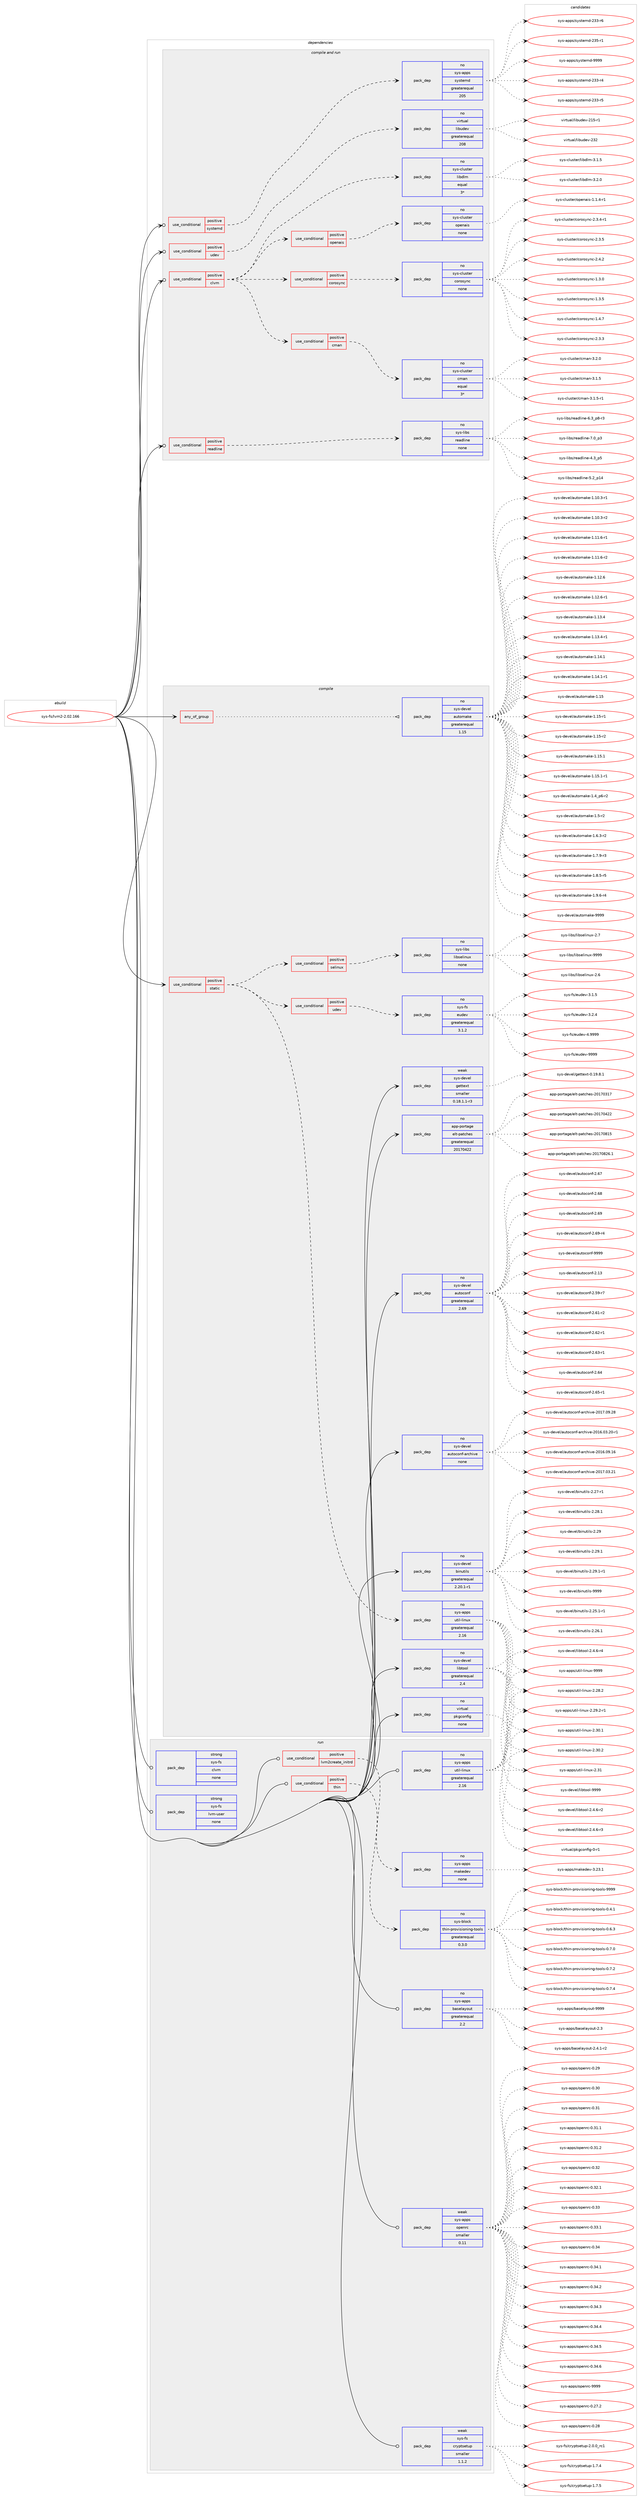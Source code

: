 digraph prolog {

# *************
# Graph options
# *************

newrank=true;
concentrate=true;
compound=true;
graph [rankdir=LR,fontname=Helvetica,fontsize=10,ranksep=1.5];#, ranksep=2.5, nodesep=0.2];
edge  [arrowhead=vee];
node  [fontname=Helvetica,fontsize=10];

# **********
# The ebuild
# **********

subgraph cluster_leftcol {
color=gray;
rank=same;
label=<<i>ebuild</i>>;
id [label="sys-fs/lvm2-2.02.166", color=red, width=4, href="../sys-fs/lvm2-2.02.166.svg"];
}

# ****************
# The dependencies
# ****************

subgraph cluster_midcol {
color=gray;
label=<<i>dependencies</i>>;
subgraph cluster_compile {
fillcolor="#eeeeee";
style=filled;
label=<<i>compile</i>>;
subgraph any8253 {
dependency488884 [label=<<TABLE BORDER="0" CELLBORDER="1" CELLSPACING="0" CELLPADDING="4"><TR><TD CELLPADDING="10">any_of_group</TD></TR></TABLE>>, shape=none, color=red];subgraph pack363292 {
dependency488885 [label=<<TABLE BORDER="0" CELLBORDER="1" CELLSPACING="0" CELLPADDING="4" WIDTH="220"><TR><TD ROWSPAN="6" CELLPADDING="30">pack_dep</TD></TR><TR><TD WIDTH="110">no</TD></TR><TR><TD>sys-devel</TD></TR><TR><TD>automake</TD></TR><TR><TD>greaterequal</TD></TR><TR><TD>1.15</TD></TR></TABLE>>, shape=none, color=blue];
}
dependency488884:e -> dependency488885:w [weight=20,style="dotted",arrowhead="oinv"];
}
id:e -> dependency488884:w [weight=20,style="solid",arrowhead="vee"];
subgraph cond117040 {
dependency488886 [label=<<TABLE BORDER="0" CELLBORDER="1" CELLSPACING="0" CELLPADDING="4"><TR><TD ROWSPAN="3" CELLPADDING="10">use_conditional</TD></TR><TR><TD>positive</TD></TR><TR><TD>static</TD></TR></TABLE>>, shape=none, color=red];
subgraph cond117041 {
dependency488887 [label=<<TABLE BORDER="0" CELLBORDER="1" CELLSPACING="0" CELLPADDING="4"><TR><TD ROWSPAN="3" CELLPADDING="10">use_conditional</TD></TR><TR><TD>positive</TD></TR><TR><TD>selinux</TD></TR></TABLE>>, shape=none, color=red];
subgraph pack363293 {
dependency488888 [label=<<TABLE BORDER="0" CELLBORDER="1" CELLSPACING="0" CELLPADDING="4" WIDTH="220"><TR><TD ROWSPAN="6" CELLPADDING="30">pack_dep</TD></TR><TR><TD WIDTH="110">no</TD></TR><TR><TD>sys-libs</TD></TR><TR><TD>libselinux</TD></TR><TR><TD>none</TD></TR><TR><TD></TD></TR></TABLE>>, shape=none, color=blue];
}
dependency488887:e -> dependency488888:w [weight=20,style="dashed",arrowhead="vee"];
}
dependency488886:e -> dependency488887:w [weight=20,style="dashed",arrowhead="vee"];
subgraph cond117042 {
dependency488889 [label=<<TABLE BORDER="0" CELLBORDER="1" CELLSPACING="0" CELLPADDING="4"><TR><TD ROWSPAN="3" CELLPADDING="10">use_conditional</TD></TR><TR><TD>positive</TD></TR><TR><TD>udev</TD></TR></TABLE>>, shape=none, color=red];
subgraph pack363294 {
dependency488890 [label=<<TABLE BORDER="0" CELLBORDER="1" CELLSPACING="0" CELLPADDING="4" WIDTH="220"><TR><TD ROWSPAN="6" CELLPADDING="30">pack_dep</TD></TR><TR><TD WIDTH="110">no</TD></TR><TR><TD>sys-fs</TD></TR><TR><TD>eudev</TD></TR><TR><TD>greaterequal</TD></TR><TR><TD>3.1.2</TD></TR></TABLE>>, shape=none, color=blue];
}
dependency488889:e -> dependency488890:w [weight=20,style="dashed",arrowhead="vee"];
}
dependency488886:e -> dependency488889:w [weight=20,style="dashed",arrowhead="vee"];
subgraph pack363295 {
dependency488891 [label=<<TABLE BORDER="0" CELLBORDER="1" CELLSPACING="0" CELLPADDING="4" WIDTH="220"><TR><TD ROWSPAN="6" CELLPADDING="30">pack_dep</TD></TR><TR><TD WIDTH="110">no</TD></TR><TR><TD>sys-apps</TD></TR><TR><TD>util-linux</TD></TR><TR><TD>greaterequal</TD></TR><TR><TD>2.16</TD></TR></TABLE>>, shape=none, color=blue];
}
dependency488886:e -> dependency488891:w [weight=20,style="dashed",arrowhead="vee"];
}
id:e -> dependency488886:w [weight=20,style="solid",arrowhead="vee"];
subgraph pack363296 {
dependency488892 [label=<<TABLE BORDER="0" CELLBORDER="1" CELLSPACING="0" CELLPADDING="4" WIDTH="220"><TR><TD ROWSPAN="6" CELLPADDING="30">pack_dep</TD></TR><TR><TD WIDTH="110">no</TD></TR><TR><TD>app-portage</TD></TR><TR><TD>elt-patches</TD></TR><TR><TD>greaterequal</TD></TR><TR><TD>20170422</TD></TR></TABLE>>, shape=none, color=blue];
}
id:e -> dependency488892:w [weight=20,style="solid",arrowhead="vee"];
subgraph pack363297 {
dependency488893 [label=<<TABLE BORDER="0" CELLBORDER="1" CELLSPACING="0" CELLPADDING="4" WIDTH="220"><TR><TD ROWSPAN="6" CELLPADDING="30">pack_dep</TD></TR><TR><TD WIDTH="110">no</TD></TR><TR><TD>sys-devel</TD></TR><TR><TD>autoconf</TD></TR><TR><TD>greaterequal</TD></TR><TR><TD>2.69</TD></TR></TABLE>>, shape=none, color=blue];
}
id:e -> dependency488893:w [weight=20,style="solid",arrowhead="vee"];
subgraph pack363298 {
dependency488894 [label=<<TABLE BORDER="0" CELLBORDER="1" CELLSPACING="0" CELLPADDING="4" WIDTH="220"><TR><TD ROWSPAN="6" CELLPADDING="30">pack_dep</TD></TR><TR><TD WIDTH="110">no</TD></TR><TR><TD>sys-devel</TD></TR><TR><TD>autoconf-archive</TD></TR><TR><TD>none</TD></TR><TR><TD></TD></TR></TABLE>>, shape=none, color=blue];
}
id:e -> dependency488894:w [weight=20,style="solid",arrowhead="vee"];
subgraph pack363299 {
dependency488895 [label=<<TABLE BORDER="0" CELLBORDER="1" CELLSPACING="0" CELLPADDING="4" WIDTH="220"><TR><TD ROWSPAN="6" CELLPADDING="30">pack_dep</TD></TR><TR><TD WIDTH="110">no</TD></TR><TR><TD>sys-devel</TD></TR><TR><TD>binutils</TD></TR><TR><TD>greaterequal</TD></TR><TR><TD>2.20.1-r1</TD></TR></TABLE>>, shape=none, color=blue];
}
id:e -> dependency488895:w [weight=20,style="solid",arrowhead="vee"];
subgraph pack363300 {
dependency488896 [label=<<TABLE BORDER="0" CELLBORDER="1" CELLSPACING="0" CELLPADDING="4" WIDTH="220"><TR><TD ROWSPAN="6" CELLPADDING="30">pack_dep</TD></TR><TR><TD WIDTH="110">no</TD></TR><TR><TD>sys-devel</TD></TR><TR><TD>libtool</TD></TR><TR><TD>greaterequal</TD></TR><TR><TD>2.4</TD></TR></TABLE>>, shape=none, color=blue];
}
id:e -> dependency488896:w [weight=20,style="solid",arrowhead="vee"];
subgraph pack363301 {
dependency488897 [label=<<TABLE BORDER="0" CELLBORDER="1" CELLSPACING="0" CELLPADDING="4" WIDTH="220"><TR><TD ROWSPAN="6" CELLPADDING="30">pack_dep</TD></TR><TR><TD WIDTH="110">no</TD></TR><TR><TD>virtual</TD></TR><TR><TD>pkgconfig</TD></TR><TR><TD>none</TD></TR><TR><TD></TD></TR></TABLE>>, shape=none, color=blue];
}
id:e -> dependency488897:w [weight=20,style="solid",arrowhead="vee"];
subgraph pack363302 {
dependency488898 [label=<<TABLE BORDER="0" CELLBORDER="1" CELLSPACING="0" CELLPADDING="4" WIDTH="220"><TR><TD ROWSPAN="6" CELLPADDING="30">pack_dep</TD></TR><TR><TD WIDTH="110">weak</TD></TR><TR><TD>sys-devel</TD></TR><TR><TD>gettext</TD></TR><TR><TD>smaller</TD></TR><TR><TD>0.18.1.1-r3</TD></TR></TABLE>>, shape=none, color=blue];
}
id:e -> dependency488898:w [weight=20,style="solid",arrowhead="vee"];
}
subgraph cluster_compileandrun {
fillcolor="#eeeeee";
style=filled;
label=<<i>compile and run</i>>;
subgraph cond117043 {
dependency488899 [label=<<TABLE BORDER="0" CELLBORDER="1" CELLSPACING="0" CELLPADDING="4"><TR><TD ROWSPAN="3" CELLPADDING="10">use_conditional</TD></TR><TR><TD>positive</TD></TR><TR><TD>clvm</TD></TR></TABLE>>, shape=none, color=red];
subgraph cond117044 {
dependency488900 [label=<<TABLE BORDER="0" CELLBORDER="1" CELLSPACING="0" CELLPADDING="4"><TR><TD ROWSPAN="3" CELLPADDING="10">use_conditional</TD></TR><TR><TD>positive</TD></TR><TR><TD>cman</TD></TR></TABLE>>, shape=none, color=red];
subgraph pack363303 {
dependency488901 [label=<<TABLE BORDER="0" CELLBORDER="1" CELLSPACING="0" CELLPADDING="4" WIDTH="220"><TR><TD ROWSPAN="6" CELLPADDING="30">pack_dep</TD></TR><TR><TD WIDTH="110">no</TD></TR><TR><TD>sys-cluster</TD></TR><TR><TD>cman</TD></TR><TR><TD>equal</TD></TR><TR><TD>3*</TD></TR></TABLE>>, shape=none, color=blue];
}
dependency488900:e -> dependency488901:w [weight=20,style="dashed",arrowhead="vee"];
}
dependency488899:e -> dependency488900:w [weight=20,style="dashed",arrowhead="vee"];
subgraph cond117045 {
dependency488902 [label=<<TABLE BORDER="0" CELLBORDER="1" CELLSPACING="0" CELLPADDING="4"><TR><TD ROWSPAN="3" CELLPADDING="10">use_conditional</TD></TR><TR><TD>positive</TD></TR><TR><TD>corosync</TD></TR></TABLE>>, shape=none, color=red];
subgraph pack363304 {
dependency488903 [label=<<TABLE BORDER="0" CELLBORDER="1" CELLSPACING="0" CELLPADDING="4" WIDTH="220"><TR><TD ROWSPAN="6" CELLPADDING="30">pack_dep</TD></TR><TR><TD WIDTH="110">no</TD></TR><TR><TD>sys-cluster</TD></TR><TR><TD>corosync</TD></TR><TR><TD>none</TD></TR><TR><TD></TD></TR></TABLE>>, shape=none, color=blue];
}
dependency488902:e -> dependency488903:w [weight=20,style="dashed",arrowhead="vee"];
}
dependency488899:e -> dependency488902:w [weight=20,style="dashed",arrowhead="vee"];
subgraph cond117046 {
dependency488904 [label=<<TABLE BORDER="0" CELLBORDER="1" CELLSPACING="0" CELLPADDING="4"><TR><TD ROWSPAN="3" CELLPADDING="10">use_conditional</TD></TR><TR><TD>positive</TD></TR><TR><TD>openais</TD></TR></TABLE>>, shape=none, color=red];
subgraph pack363305 {
dependency488905 [label=<<TABLE BORDER="0" CELLBORDER="1" CELLSPACING="0" CELLPADDING="4" WIDTH="220"><TR><TD ROWSPAN="6" CELLPADDING="30">pack_dep</TD></TR><TR><TD WIDTH="110">no</TD></TR><TR><TD>sys-cluster</TD></TR><TR><TD>openais</TD></TR><TR><TD>none</TD></TR><TR><TD></TD></TR></TABLE>>, shape=none, color=blue];
}
dependency488904:e -> dependency488905:w [weight=20,style="dashed",arrowhead="vee"];
}
dependency488899:e -> dependency488904:w [weight=20,style="dashed",arrowhead="vee"];
subgraph pack363306 {
dependency488906 [label=<<TABLE BORDER="0" CELLBORDER="1" CELLSPACING="0" CELLPADDING="4" WIDTH="220"><TR><TD ROWSPAN="6" CELLPADDING="30">pack_dep</TD></TR><TR><TD WIDTH="110">no</TD></TR><TR><TD>sys-cluster</TD></TR><TR><TD>libdlm</TD></TR><TR><TD>equal</TD></TR><TR><TD>3*</TD></TR></TABLE>>, shape=none, color=blue];
}
dependency488899:e -> dependency488906:w [weight=20,style="dashed",arrowhead="vee"];
}
id:e -> dependency488899:w [weight=20,style="solid",arrowhead="odotvee"];
subgraph cond117047 {
dependency488907 [label=<<TABLE BORDER="0" CELLBORDER="1" CELLSPACING="0" CELLPADDING="4"><TR><TD ROWSPAN="3" CELLPADDING="10">use_conditional</TD></TR><TR><TD>positive</TD></TR><TR><TD>readline</TD></TR></TABLE>>, shape=none, color=red];
subgraph pack363307 {
dependency488908 [label=<<TABLE BORDER="0" CELLBORDER="1" CELLSPACING="0" CELLPADDING="4" WIDTH="220"><TR><TD ROWSPAN="6" CELLPADDING="30">pack_dep</TD></TR><TR><TD WIDTH="110">no</TD></TR><TR><TD>sys-libs</TD></TR><TR><TD>readline</TD></TR><TR><TD>none</TD></TR><TR><TD></TD></TR></TABLE>>, shape=none, color=blue];
}
dependency488907:e -> dependency488908:w [weight=20,style="dashed",arrowhead="vee"];
}
id:e -> dependency488907:w [weight=20,style="solid",arrowhead="odotvee"];
subgraph cond117048 {
dependency488909 [label=<<TABLE BORDER="0" CELLBORDER="1" CELLSPACING="0" CELLPADDING="4"><TR><TD ROWSPAN="3" CELLPADDING="10">use_conditional</TD></TR><TR><TD>positive</TD></TR><TR><TD>systemd</TD></TR></TABLE>>, shape=none, color=red];
subgraph pack363308 {
dependency488910 [label=<<TABLE BORDER="0" CELLBORDER="1" CELLSPACING="0" CELLPADDING="4" WIDTH="220"><TR><TD ROWSPAN="6" CELLPADDING="30">pack_dep</TD></TR><TR><TD WIDTH="110">no</TD></TR><TR><TD>sys-apps</TD></TR><TR><TD>systemd</TD></TR><TR><TD>greaterequal</TD></TR><TR><TD>205</TD></TR></TABLE>>, shape=none, color=blue];
}
dependency488909:e -> dependency488910:w [weight=20,style="dashed",arrowhead="vee"];
}
id:e -> dependency488909:w [weight=20,style="solid",arrowhead="odotvee"];
subgraph cond117049 {
dependency488911 [label=<<TABLE BORDER="0" CELLBORDER="1" CELLSPACING="0" CELLPADDING="4"><TR><TD ROWSPAN="3" CELLPADDING="10">use_conditional</TD></TR><TR><TD>positive</TD></TR><TR><TD>udev</TD></TR></TABLE>>, shape=none, color=red];
subgraph pack363309 {
dependency488912 [label=<<TABLE BORDER="0" CELLBORDER="1" CELLSPACING="0" CELLPADDING="4" WIDTH="220"><TR><TD ROWSPAN="6" CELLPADDING="30">pack_dep</TD></TR><TR><TD WIDTH="110">no</TD></TR><TR><TD>virtual</TD></TR><TR><TD>libudev</TD></TR><TR><TD>greaterequal</TD></TR><TR><TD>208</TD></TR></TABLE>>, shape=none, color=blue];
}
dependency488911:e -> dependency488912:w [weight=20,style="dashed",arrowhead="vee"];
}
id:e -> dependency488911:w [weight=20,style="solid",arrowhead="odotvee"];
}
subgraph cluster_run {
fillcolor="#eeeeee";
style=filled;
label=<<i>run</i>>;
subgraph cond117050 {
dependency488913 [label=<<TABLE BORDER="0" CELLBORDER="1" CELLSPACING="0" CELLPADDING="4"><TR><TD ROWSPAN="3" CELLPADDING="10">use_conditional</TD></TR><TR><TD>positive</TD></TR><TR><TD>lvm2create_initrd</TD></TR></TABLE>>, shape=none, color=red];
subgraph pack363310 {
dependency488914 [label=<<TABLE BORDER="0" CELLBORDER="1" CELLSPACING="0" CELLPADDING="4" WIDTH="220"><TR><TD ROWSPAN="6" CELLPADDING="30">pack_dep</TD></TR><TR><TD WIDTH="110">no</TD></TR><TR><TD>sys-apps</TD></TR><TR><TD>makedev</TD></TR><TR><TD>none</TD></TR><TR><TD></TD></TR></TABLE>>, shape=none, color=blue];
}
dependency488913:e -> dependency488914:w [weight=20,style="dashed",arrowhead="vee"];
}
id:e -> dependency488913:w [weight=20,style="solid",arrowhead="odot"];
subgraph cond117051 {
dependency488915 [label=<<TABLE BORDER="0" CELLBORDER="1" CELLSPACING="0" CELLPADDING="4"><TR><TD ROWSPAN="3" CELLPADDING="10">use_conditional</TD></TR><TR><TD>positive</TD></TR><TR><TD>thin</TD></TR></TABLE>>, shape=none, color=red];
subgraph pack363311 {
dependency488916 [label=<<TABLE BORDER="0" CELLBORDER="1" CELLSPACING="0" CELLPADDING="4" WIDTH="220"><TR><TD ROWSPAN="6" CELLPADDING="30">pack_dep</TD></TR><TR><TD WIDTH="110">no</TD></TR><TR><TD>sys-block</TD></TR><TR><TD>thin-provisioning-tools</TD></TR><TR><TD>greaterequal</TD></TR><TR><TD>0.3.0</TD></TR></TABLE>>, shape=none, color=blue];
}
dependency488915:e -> dependency488916:w [weight=20,style="dashed",arrowhead="vee"];
}
id:e -> dependency488915:w [weight=20,style="solid",arrowhead="odot"];
subgraph pack363312 {
dependency488917 [label=<<TABLE BORDER="0" CELLBORDER="1" CELLSPACING="0" CELLPADDING="4" WIDTH="220"><TR><TD ROWSPAN="6" CELLPADDING="30">pack_dep</TD></TR><TR><TD WIDTH="110">no</TD></TR><TR><TD>sys-apps</TD></TR><TR><TD>baselayout</TD></TR><TR><TD>greaterequal</TD></TR><TR><TD>2.2</TD></TR></TABLE>>, shape=none, color=blue];
}
id:e -> dependency488917:w [weight=20,style="solid",arrowhead="odot"];
subgraph pack363313 {
dependency488918 [label=<<TABLE BORDER="0" CELLBORDER="1" CELLSPACING="0" CELLPADDING="4" WIDTH="220"><TR><TD ROWSPAN="6" CELLPADDING="30">pack_dep</TD></TR><TR><TD WIDTH="110">no</TD></TR><TR><TD>sys-apps</TD></TR><TR><TD>util-linux</TD></TR><TR><TD>greaterequal</TD></TR><TR><TD>2.16</TD></TR></TABLE>>, shape=none, color=blue];
}
id:e -> dependency488918:w [weight=20,style="solid",arrowhead="odot"];
subgraph pack363314 {
dependency488919 [label=<<TABLE BORDER="0" CELLBORDER="1" CELLSPACING="0" CELLPADDING="4" WIDTH="220"><TR><TD ROWSPAN="6" CELLPADDING="30">pack_dep</TD></TR><TR><TD WIDTH="110">strong</TD></TR><TR><TD>sys-fs</TD></TR><TR><TD>clvm</TD></TR><TR><TD>none</TD></TR><TR><TD></TD></TR></TABLE>>, shape=none, color=blue];
}
id:e -> dependency488919:w [weight=20,style="solid",arrowhead="odot"];
subgraph pack363315 {
dependency488920 [label=<<TABLE BORDER="0" CELLBORDER="1" CELLSPACING="0" CELLPADDING="4" WIDTH="220"><TR><TD ROWSPAN="6" CELLPADDING="30">pack_dep</TD></TR><TR><TD WIDTH="110">strong</TD></TR><TR><TD>sys-fs</TD></TR><TR><TD>lvm-user</TD></TR><TR><TD>none</TD></TR><TR><TD></TD></TR></TABLE>>, shape=none, color=blue];
}
id:e -> dependency488920:w [weight=20,style="solid",arrowhead="odot"];
subgraph pack363316 {
dependency488921 [label=<<TABLE BORDER="0" CELLBORDER="1" CELLSPACING="0" CELLPADDING="4" WIDTH="220"><TR><TD ROWSPAN="6" CELLPADDING="30">pack_dep</TD></TR><TR><TD WIDTH="110">weak</TD></TR><TR><TD>sys-apps</TD></TR><TR><TD>openrc</TD></TR><TR><TD>smaller</TD></TR><TR><TD>0.11</TD></TR></TABLE>>, shape=none, color=blue];
}
id:e -> dependency488921:w [weight=20,style="solid",arrowhead="odot"];
subgraph pack363317 {
dependency488922 [label=<<TABLE BORDER="0" CELLBORDER="1" CELLSPACING="0" CELLPADDING="4" WIDTH="220"><TR><TD ROWSPAN="6" CELLPADDING="30">pack_dep</TD></TR><TR><TD WIDTH="110">weak</TD></TR><TR><TD>sys-fs</TD></TR><TR><TD>cryptsetup</TD></TR><TR><TD>smaller</TD></TR><TR><TD>1.1.2</TD></TR></TABLE>>, shape=none, color=blue];
}
id:e -> dependency488922:w [weight=20,style="solid",arrowhead="odot"];
}
}

# **************
# The candidates
# **************

subgraph cluster_choices {
rank=same;
color=gray;
label=<<i>candidates</i>>;

subgraph choice363292 {
color=black;
nodesep=1;
choice11512111545100101118101108479711711611110997107101454946494846514511449 [label="sys-devel/automake-1.10.3-r1", color=red, width=4,href="../sys-devel/automake-1.10.3-r1.svg"];
choice11512111545100101118101108479711711611110997107101454946494846514511450 [label="sys-devel/automake-1.10.3-r2", color=red, width=4,href="../sys-devel/automake-1.10.3-r2.svg"];
choice11512111545100101118101108479711711611110997107101454946494946544511449 [label="sys-devel/automake-1.11.6-r1", color=red, width=4,href="../sys-devel/automake-1.11.6-r1.svg"];
choice11512111545100101118101108479711711611110997107101454946494946544511450 [label="sys-devel/automake-1.11.6-r2", color=red, width=4,href="../sys-devel/automake-1.11.6-r2.svg"];
choice1151211154510010111810110847971171161111099710710145494649504654 [label="sys-devel/automake-1.12.6", color=red, width=4,href="../sys-devel/automake-1.12.6.svg"];
choice11512111545100101118101108479711711611110997107101454946495046544511449 [label="sys-devel/automake-1.12.6-r1", color=red, width=4,href="../sys-devel/automake-1.12.6-r1.svg"];
choice1151211154510010111810110847971171161111099710710145494649514652 [label="sys-devel/automake-1.13.4", color=red, width=4,href="../sys-devel/automake-1.13.4.svg"];
choice11512111545100101118101108479711711611110997107101454946495146524511449 [label="sys-devel/automake-1.13.4-r1", color=red, width=4,href="../sys-devel/automake-1.13.4-r1.svg"];
choice1151211154510010111810110847971171161111099710710145494649524649 [label="sys-devel/automake-1.14.1", color=red, width=4,href="../sys-devel/automake-1.14.1.svg"];
choice11512111545100101118101108479711711611110997107101454946495246494511449 [label="sys-devel/automake-1.14.1-r1", color=red, width=4,href="../sys-devel/automake-1.14.1-r1.svg"];
choice115121115451001011181011084797117116111109971071014549464953 [label="sys-devel/automake-1.15", color=red, width=4,href="../sys-devel/automake-1.15.svg"];
choice1151211154510010111810110847971171161111099710710145494649534511449 [label="sys-devel/automake-1.15-r1", color=red, width=4,href="../sys-devel/automake-1.15-r1.svg"];
choice1151211154510010111810110847971171161111099710710145494649534511450 [label="sys-devel/automake-1.15-r2", color=red, width=4,href="../sys-devel/automake-1.15-r2.svg"];
choice1151211154510010111810110847971171161111099710710145494649534649 [label="sys-devel/automake-1.15.1", color=red, width=4,href="../sys-devel/automake-1.15.1.svg"];
choice11512111545100101118101108479711711611110997107101454946495346494511449 [label="sys-devel/automake-1.15.1-r1", color=red, width=4,href="../sys-devel/automake-1.15.1-r1.svg"];
choice115121115451001011181011084797117116111109971071014549465295112544511450 [label="sys-devel/automake-1.4_p6-r2", color=red, width=4,href="../sys-devel/automake-1.4_p6-r2.svg"];
choice11512111545100101118101108479711711611110997107101454946534511450 [label="sys-devel/automake-1.5-r2", color=red, width=4,href="../sys-devel/automake-1.5-r2.svg"];
choice115121115451001011181011084797117116111109971071014549465446514511450 [label="sys-devel/automake-1.6.3-r2", color=red, width=4,href="../sys-devel/automake-1.6.3-r2.svg"];
choice115121115451001011181011084797117116111109971071014549465546574511451 [label="sys-devel/automake-1.7.9-r3", color=red, width=4,href="../sys-devel/automake-1.7.9-r3.svg"];
choice115121115451001011181011084797117116111109971071014549465646534511453 [label="sys-devel/automake-1.8.5-r5", color=red, width=4,href="../sys-devel/automake-1.8.5-r5.svg"];
choice115121115451001011181011084797117116111109971071014549465746544511452 [label="sys-devel/automake-1.9.6-r4", color=red, width=4,href="../sys-devel/automake-1.9.6-r4.svg"];
choice115121115451001011181011084797117116111109971071014557575757 [label="sys-devel/automake-9999", color=red, width=4,href="../sys-devel/automake-9999.svg"];
dependency488885:e -> choice11512111545100101118101108479711711611110997107101454946494846514511449:w [style=dotted,weight="100"];
dependency488885:e -> choice11512111545100101118101108479711711611110997107101454946494846514511450:w [style=dotted,weight="100"];
dependency488885:e -> choice11512111545100101118101108479711711611110997107101454946494946544511449:w [style=dotted,weight="100"];
dependency488885:e -> choice11512111545100101118101108479711711611110997107101454946494946544511450:w [style=dotted,weight="100"];
dependency488885:e -> choice1151211154510010111810110847971171161111099710710145494649504654:w [style=dotted,weight="100"];
dependency488885:e -> choice11512111545100101118101108479711711611110997107101454946495046544511449:w [style=dotted,weight="100"];
dependency488885:e -> choice1151211154510010111810110847971171161111099710710145494649514652:w [style=dotted,weight="100"];
dependency488885:e -> choice11512111545100101118101108479711711611110997107101454946495146524511449:w [style=dotted,weight="100"];
dependency488885:e -> choice1151211154510010111810110847971171161111099710710145494649524649:w [style=dotted,weight="100"];
dependency488885:e -> choice11512111545100101118101108479711711611110997107101454946495246494511449:w [style=dotted,weight="100"];
dependency488885:e -> choice115121115451001011181011084797117116111109971071014549464953:w [style=dotted,weight="100"];
dependency488885:e -> choice1151211154510010111810110847971171161111099710710145494649534511449:w [style=dotted,weight="100"];
dependency488885:e -> choice1151211154510010111810110847971171161111099710710145494649534511450:w [style=dotted,weight="100"];
dependency488885:e -> choice1151211154510010111810110847971171161111099710710145494649534649:w [style=dotted,weight="100"];
dependency488885:e -> choice11512111545100101118101108479711711611110997107101454946495346494511449:w [style=dotted,weight="100"];
dependency488885:e -> choice115121115451001011181011084797117116111109971071014549465295112544511450:w [style=dotted,weight="100"];
dependency488885:e -> choice11512111545100101118101108479711711611110997107101454946534511450:w [style=dotted,weight="100"];
dependency488885:e -> choice115121115451001011181011084797117116111109971071014549465446514511450:w [style=dotted,weight="100"];
dependency488885:e -> choice115121115451001011181011084797117116111109971071014549465546574511451:w [style=dotted,weight="100"];
dependency488885:e -> choice115121115451001011181011084797117116111109971071014549465646534511453:w [style=dotted,weight="100"];
dependency488885:e -> choice115121115451001011181011084797117116111109971071014549465746544511452:w [style=dotted,weight="100"];
dependency488885:e -> choice115121115451001011181011084797117116111109971071014557575757:w [style=dotted,weight="100"];
}
subgraph choice363293 {
color=black;
nodesep=1;
choice1151211154510810598115471081059811510110810511011712045504654 [label="sys-libs/libselinux-2.6", color=red, width=4,href="../sys-libs/libselinux-2.6.svg"];
choice1151211154510810598115471081059811510110810511011712045504655 [label="sys-libs/libselinux-2.7", color=red, width=4,href="../sys-libs/libselinux-2.7.svg"];
choice115121115451081059811547108105981151011081051101171204557575757 [label="sys-libs/libselinux-9999", color=red, width=4,href="../sys-libs/libselinux-9999.svg"];
dependency488888:e -> choice1151211154510810598115471081059811510110810511011712045504654:w [style=dotted,weight="100"];
dependency488888:e -> choice1151211154510810598115471081059811510110810511011712045504655:w [style=dotted,weight="100"];
dependency488888:e -> choice115121115451081059811547108105981151011081051101171204557575757:w [style=dotted,weight="100"];
}
subgraph choice363294 {
color=black;
nodesep=1;
choice1151211154510211547101117100101118455146494653 [label="sys-fs/eudev-3.1.5", color=red, width=4,href="../sys-fs/eudev-3.1.5.svg"];
choice1151211154510211547101117100101118455146504652 [label="sys-fs/eudev-3.2.4", color=red, width=4,href="../sys-fs/eudev-3.2.4.svg"];
choice115121115451021154710111710010111845524657575757 [label="sys-fs/eudev-4.9999", color=red, width=4,href="../sys-fs/eudev-4.9999.svg"];
choice11512111545102115471011171001011184557575757 [label="sys-fs/eudev-9999", color=red, width=4,href="../sys-fs/eudev-9999.svg"];
dependency488890:e -> choice1151211154510211547101117100101118455146494653:w [style=dotted,weight="100"];
dependency488890:e -> choice1151211154510211547101117100101118455146504652:w [style=dotted,weight="100"];
dependency488890:e -> choice115121115451021154710111710010111845524657575757:w [style=dotted,weight="100"];
dependency488890:e -> choice11512111545102115471011171001011184557575757:w [style=dotted,weight="100"];
}
subgraph choice363295 {
color=black;
nodesep=1;
choice1151211154597112112115471171161051084510810511011712045504650564650 [label="sys-apps/util-linux-2.28.2", color=red, width=4,href="../sys-apps/util-linux-2.28.2.svg"];
choice11512111545971121121154711711610510845108105110117120455046505746504511449 [label="sys-apps/util-linux-2.29.2-r1", color=red, width=4,href="../sys-apps/util-linux-2.29.2-r1.svg"];
choice1151211154597112112115471171161051084510810511011712045504651484649 [label="sys-apps/util-linux-2.30.1", color=red, width=4,href="../sys-apps/util-linux-2.30.1.svg"];
choice1151211154597112112115471171161051084510810511011712045504651484650 [label="sys-apps/util-linux-2.30.2", color=red, width=4,href="../sys-apps/util-linux-2.30.2.svg"];
choice115121115459711211211547117116105108451081051101171204550465149 [label="sys-apps/util-linux-2.31", color=red, width=4,href="../sys-apps/util-linux-2.31.svg"];
choice115121115459711211211547117116105108451081051101171204557575757 [label="sys-apps/util-linux-9999", color=red, width=4,href="../sys-apps/util-linux-9999.svg"];
dependency488891:e -> choice1151211154597112112115471171161051084510810511011712045504650564650:w [style=dotted,weight="100"];
dependency488891:e -> choice11512111545971121121154711711610510845108105110117120455046505746504511449:w [style=dotted,weight="100"];
dependency488891:e -> choice1151211154597112112115471171161051084510810511011712045504651484649:w [style=dotted,weight="100"];
dependency488891:e -> choice1151211154597112112115471171161051084510810511011712045504651484650:w [style=dotted,weight="100"];
dependency488891:e -> choice115121115459711211211547117116105108451081051101171204550465149:w [style=dotted,weight="100"];
dependency488891:e -> choice115121115459711211211547117116105108451081051101171204557575757:w [style=dotted,weight="100"];
}
subgraph choice363296 {
color=black;
nodesep=1;
choice97112112451121111141169710310147101108116451129711699104101115455048495548514955 [label="app-portage/elt-patches-20170317", color=red, width=4,href="../app-portage/elt-patches-20170317.svg"];
choice97112112451121111141169710310147101108116451129711699104101115455048495548525050 [label="app-portage/elt-patches-20170422", color=red, width=4,href="../app-portage/elt-patches-20170422.svg"];
choice97112112451121111141169710310147101108116451129711699104101115455048495548564953 [label="app-portage/elt-patches-20170815", color=red, width=4,href="../app-portage/elt-patches-20170815.svg"];
choice971121124511211111411697103101471011081164511297116991041011154550484955485650544649 [label="app-portage/elt-patches-20170826.1", color=red, width=4,href="../app-portage/elt-patches-20170826.1.svg"];
dependency488892:e -> choice97112112451121111141169710310147101108116451129711699104101115455048495548514955:w [style=dotted,weight="100"];
dependency488892:e -> choice97112112451121111141169710310147101108116451129711699104101115455048495548525050:w [style=dotted,weight="100"];
dependency488892:e -> choice97112112451121111141169710310147101108116451129711699104101115455048495548564953:w [style=dotted,weight="100"];
dependency488892:e -> choice971121124511211111411697103101471011081164511297116991041011154550484955485650544649:w [style=dotted,weight="100"];
}
subgraph choice363297 {
color=black;
nodesep=1;
choice115121115451001011181011084797117116111991111101024550464951 [label="sys-devel/autoconf-2.13", color=red, width=4,href="../sys-devel/autoconf-2.13.svg"];
choice1151211154510010111810110847971171161119911111010245504653574511455 [label="sys-devel/autoconf-2.59-r7", color=red, width=4,href="../sys-devel/autoconf-2.59-r7.svg"];
choice1151211154510010111810110847971171161119911111010245504654494511450 [label="sys-devel/autoconf-2.61-r2", color=red, width=4,href="../sys-devel/autoconf-2.61-r2.svg"];
choice1151211154510010111810110847971171161119911111010245504654504511449 [label="sys-devel/autoconf-2.62-r1", color=red, width=4,href="../sys-devel/autoconf-2.62-r1.svg"];
choice1151211154510010111810110847971171161119911111010245504654514511449 [label="sys-devel/autoconf-2.63-r1", color=red, width=4,href="../sys-devel/autoconf-2.63-r1.svg"];
choice115121115451001011181011084797117116111991111101024550465452 [label="sys-devel/autoconf-2.64", color=red, width=4,href="../sys-devel/autoconf-2.64.svg"];
choice1151211154510010111810110847971171161119911111010245504654534511449 [label="sys-devel/autoconf-2.65-r1", color=red, width=4,href="../sys-devel/autoconf-2.65-r1.svg"];
choice115121115451001011181011084797117116111991111101024550465455 [label="sys-devel/autoconf-2.67", color=red, width=4,href="../sys-devel/autoconf-2.67.svg"];
choice115121115451001011181011084797117116111991111101024550465456 [label="sys-devel/autoconf-2.68", color=red, width=4,href="../sys-devel/autoconf-2.68.svg"];
choice115121115451001011181011084797117116111991111101024550465457 [label="sys-devel/autoconf-2.69", color=red, width=4,href="../sys-devel/autoconf-2.69.svg"];
choice1151211154510010111810110847971171161119911111010245504654574511452 [label="sys-devel/autoconf-2.69-r4", color=red, width=4,href="../sys-devel/autoconf-2.69-r4.svg"];
choice115121115451001011181011084797117116111991111101024557575757 [label="sys-devel/autoconf-9999", color=red, width=4,href="../sys-devel/autoconf-9999.svg"];
dependency488893:e -> choice115121115451001011181011084797117116111991111101024550464951:w [style=dotted,weight="100"];
dependency488893:e -> choice1151211154510010111810110847971171161119911111010245504653574511455:w [style=dotted,weight="100"];
dependency488893:e -> choice1151211154510010111810110847971171161119911111010245504654494511450:w [style=dotted,weight="100"];
dependency488893:e -> choice1151211154510010111810110847971171161119911111010245504654504511449:w [style=dotted,weight="100"];
dependency488893:e -> choice1151211154510010111810110847971171161119911111010245504654514511449:w [style=dotted,weight="100"];
dependency488893:e -> choice115121115451001011181011084797117116111991111101024550465452:w [style=dotted,weight="100"];
dependency488893:e -> choice1151211154510010111810110847971171161119911111010245504654534511449:w [style=dotted,weight="100"];
dependency488893:e -> choice115121115451001011181011084797117116111991111101024550465455:w [style=dotted,weight="100"];
dependency488893:e -> choice115121115451001011181011084797117116111991111101024550465456:w [style=dotted,weight="100"];
dependency488893:e -> choice115121115451001011181011084797117116111991111101024550465457:w [style=dotted,weight="100"];
dependency488893:e -> choice1151211154510010111810110847971171161119911111010245504654574511452:w [style=dotted,weight="100"];
dependency488893:e -> choice115121115451001011181011084797117116111991111101024557575757:w [style=dotted,weight="100"];
}
subgraph choice363298 {
color=black;
nodesep=1;
choice1151211154510010111810110847971171161119911111010245971149910410511810145504849544648514650484511449 [label="sys-devel/autoconf-archive-2016.03.20-r1", color=red, width=4,href="../sys-devel/autoconf-archive-2016.03.20-r1.svg"];
choice115121115451001011181011084797117116111991111101024597114991041051181014550484954464857464954 [label="sys-devel/autoconf-archive-2016.09.16", color=red, width=4,href="../sys-devel/autoconf-archive-2016.09.16.svg"];
choice115121115451001011181011084797117116111991111101024597114991041051181014550484955464851465049 [label="sys-devel/autoconf-archive-2017.03.21", color=red, width=4,href="../sys-devel/autoconf-archive-2017.03.21.svg"];
choice115121115451001011181011084797117116111991111101024597114991041051181014550484955464857465056 [label="sys-devel/autoconf-archive-2017.09.28", color=red, width=4,href="../sys-devel/autoconf-archive-2017.09.28.svg"];
dependency488894:e -> choice1151211154510010111810110847971171161119911111010245971149910410511810145504849544648514650484511449:w [style=dotted,weight="100"];
dependency488894:e -> choice115121115451001011181011084797117116111991111101024597114991041051181014550484954464857464954:w [style=dotted,weight="100"];
dependency488894:e -> choice115121115451001011181011084797117116111991111101024597114991041051181014550484955464851465049:w [style=dotted,weight="100"];
dependency488894:e -> choice115121115451001011181011084797117116111991111101024597114991041051181014550484955464857465056:w [style=dotted,weight="100"];
}
subgraph choice363299 {
color=black;
nodesep=1;
choice115121115451001011181011084798105110117116105108115455046505346494511449 [label="sys-devel/binutils-2.25.1-r1", color=red, width=4,href="../sys-devel/binutils-2.25.1-r1.svg"];
choice11512111545100101118101108479810511011711610510811545504650544649 [label="sys-devel/binutils-2.26.1", color=red, width=4,href="../sys-devel/binutils-2.26.1.svg"];
choice11512111545100101118101108479810511011711610510811545504650554511449 [label="sys-devel/binutils-2.27-r1", color=red, width=4,href="../sys-devel/binutils-2.27-r1.svg"];
choice11512111545100101118101108479810511011711610510811545504650564649 [label="sys-devel/binutils-2.28.1", color=red, width=4,href="../sys-devel/binutils-2.28.1.svg"];
choice1151211154510010111810110847981051101171161051081154550465057 [label="sys-devel/binutils-2.29", color=red, width=4,href="../sys-devel/binutils-2.29.svg"];
choice11512111545100101118101108479810511011711610510811545504650574649 [label="sys-devel/binutils-2.29.1", color=red, width=4,href="../sys-devel/binutils-2.29.1.svg"];
choice115121115451001011181011084798105110117116105108115455046505746494511449 [label="sys-devel/binutils-2.29.1-r1", color=red, width=4,href="../sys-devel/binutils-2.29.1-r1.svg"];
choice1151211154510010111810110847981051101171161051081154557575757 [label="sys-devel/binutils-9999", color=red, width=4,href="../sys-devel/binutils-9999.svg"];
dependency488895:e -> choice115121115451001011181011084798105110117116105108115455046505346494511449:w [style=dotted,weight="100"];
dependency488895:e -> choice11512111545100101118101108479810511011711610510811545504650544649:w [style=dotted,weight="100"];
dependency488895:e -> choice11512111545100101118101108479810511011711610510811545504650554511449:w [style=dotted,weight="100"];
dependency488895:e -> choice11512111545100101118101108479810511011711610510811545504650564649:w [style=dotted,weight="100"];
dependency488895:e -> choice1151211154510010111810110847981051101171161051081154550465057:w [style=dotted,weight="100"];
dependency488895:e -> choice11512111545100101118101108479810511011711610510811545504650574649:w [style=dotted,weight="100"];
dependency488895:e -> choice115121115451001011181011084798105110117116105108115455046505746494511449:w [style=dotted,weight="100"];
dependency488895:e -> choice1151211154510010111810110847981051101171161051081154557575757:w [style=dotted,weight="100"];
}
subgraph choice363300 {
color=black;
nodesep=1;
choice1151211154510010111810110847108105981161111111084550465246544511450 [label="sys-devel/libtool-2.4.6-r2", color=red, width=4,href="../sys-devel/libtool-2.4.6-r2.svg"];
choice1151211154510010111810110847108105981161111111084550465246544511451 [label="sys-devel/libtool-2.4.6-r3", color=red, width=4,href="../sys-devel/libtool-2.4.6-r3.svg"];
choice1151211154510010111810110847108105981161111111084550465246544511452 [label="sys-devel/libtool-2.4.6-r4", color=red, width=4,href="../sys-devel/libtool-2.4.6-r4.svg"];
choice1151211154510010111810110847108105981161111111084557575757 [label="sys-devel/libtool-9999", color=red, width=4,href="../sys-devel/libtool-9999.svg"];
dependency488896:e -> choice1151211154510010111810110847108105981161111111084550465246544511450:w [style=dotted,weight="100"];
dependency488896:e -> choice1151211154510010111810110847108105981161111111084550465246544511451:w [style=dotted,weight="100"];
dependency488896:e -> choice1151211154510010111810110847108105981161111111084550465246544511452:w [style=dotted,weight="100"];
dependency488896:e -> choice1151211154510010111810110847108105981161111111084557575757:w [style=dotted,weight="100"];
}
subgraph choice363301 {
color=black;
nodesep=1;
choice11810511411611797108471121071039911111010210510345484511449 [label="virtual/pkgconfig-0-r1", color=red, width=4,href="../virtual/pkgconfig-0-r1.svg"];
dependency488897:e -> choice11810511411611797108471121071039911111010210510345484511449:w [style=dotted,weight="100"];
}
subgraph choice363302 {
color=black;
nodesep=1;
choice1151211154510010111810110847103101116116101120116454846495746564649 [label="sys-devel/gettext-0.19.8.1", color=red, width=4,href="../sys-devel/gettext-0.19.8.1.svg"];
dependency488898:e -> choice1151211154510010111810110847103101116116101120116454846495746564649:w [style=dotted,weight="100"];
}
subgraph choice363303 {
color=black;
nodesep=1;
choice1151211154599108117115116101114479910997110455146494653 [label="sys-cluster/cman-3.1.5", color=red, width=4,href="../sys-cluster/cman-3.1.5.svg"];
choice11512111545991081171151161011144799109971104551464946534511449 [label="sys-cluster/cman-3.1.5-r1", color=red, width=4,href="../sys-cluster/cman-3.1.5-r1.svg"];
choice1151211154599108117115116101114479910997110455146504648 [label="sys-cluster/cman-3.2.0", color=red, width=4,href="../sys-cluster/cman-3.2.0.svg"];
dependency488901:e -> choice1151211154599108117115116101114479910997110455146494653:w [style=dotted,weight="100"];
dependency488901:e -> choice11512111545991081171151161011144799109971104551464946534511449:w [style=dotted,weight="100"];
dependency488901:e -> choice1151211154599108117115116101114479910997110455146504648:w [style=dotted,weight="100"];
}
subgraph choice363304 {
color=black;
nodesep=1;
choice1151211154599108117115116101114479911111411111512111099454946514648 [label="sys-cluster/corosync-1.3.0", color=red, width=4,href="../sys-cluster/corosync-1.3.0.svg"];
choice1151211154599108117115116101114479911111411111512111099454946514653 [label="sys-cluster/corosync-1.3.5", color=red, width=4,href="../sys-cluster/corosync-1.3.5.svg"];
choice1151211154599108117115116101114479911111411111512111099454946524655 [label="sys-cluster/corosync-1.4.7", color=red, width=4,href="../sys-cluster/corosync-1.4.7.svg"];
choice1151211154599108117115116101114479911111411111512111099455046514651 [label="sys-cluster/corosync-2.3.3", color=red, width=4,href="../sys-cluster/corosync-2.3.3.svg"];
choice11512111545991081171151161011144799111114111115121110994550465146524511449 [label="sys-cluster/corosync-2.3.4-r1", color=red, width=4,href="../sys-cluster/corosync-2.3.4-r1.svg"];
choice1151211154599108117115116101114479911111411111512111099455046514653 [label="sys-cluster/corosync-2.3.5", color=red, width=4,href="../sys-cluster/corosync-2.3.5.svg"];
choice1151211154599108117115116101114479911111411111512111099455046524650 [label="sys-cluster/corosync-2.4.2", color=red, width=4,href="../sys-cluster/corosync-2.4.2.svg"];
dependency488903:e -> choice1151211154599108117115116101114479911111411111512111099454946514648:w [style=dotted,weight="100"];
dependency488903:e -> choice1151211154599108117115116101114479911111411111512111099454946514653:w [style=dotted,weight="100"];
dependency488903:e -> choice1151211154599108117115116101114479911111411111512111099454946524655:w [style=dotted,weight="100"];
dependency488903:e -> choice1151211154599108117115116101114479911111411111512111099455046514651:w [style=dotted,weight="100"];
dependency488903:e -> choice11512111545991081171151161011144799111114111115121110994550465146524511449:w [style=dotted,weight="100"];
dependency488903:e -> choice1151211154599108117115116101114479911111411111512111099455046514653:w [style=dotted,weight="100"];
dependency488903:e -> choice1151211154599108117115116101114479911111411111512111099455046524650:w [style=dotted,weight="100"];
}
subgraph choice363305 {
color=black;
nodesep=1;
choice115121115459910811711511610111447111112101110971051154549464946524511449 [label="sys-cluster/openais-1.1.4-r1", color=red, width=4,href="../sys-cluster/openais-1.1.4-r1.svg"];
dependency488905:e -> choice115121115459910811711511610111447111112101110971051154549464946524511449:w [style=dotted,weight="100"];
}
subgraph choice363306 {
color=black;
nodesep=1;
choice11512111545991081171151161011144710810598100108109455146494653 [label="sys-cluster/libdlm-3.1.5", color=red, width=4,href="../sys-cluster/libdlm-3.1.5.svg"];
choice11512111545991081171151161011144710810598100108109455146504648 [label="sys-cluster/libdlm-3.2.0", color=red, width=4,href="../sys-cluster/libdlm-3.2.0.svg"];
dependency488906:e -> choice11512111545991081171151161011144710810598100108109455146494653:w [style=dotted,weight="100"];
dependency488906:e -> choice11512111545991081171151161011144710810598100108109455146504648:w [style=dotted,weight="100"];
}
subgraph choice363307 {
color=black;
nodesep=1;
choice11512111545108105981154711410197100108105110101455246519511253 [label="sys-libs/readline-4.3_p5", color=red, width=4,href="../sys-libs/readline-4.3_p5.svg"];
choice1151211154510810598115471141019710010810511010145534650951124952 [label="sys-libs/readline-5.2_p14", color=red, width=4,href="../sys-libs/readline-5.2_p14.svg"];
choice115121115451081059811547114101971001081051101014554465195112564511451 [label="sys-libs/readline-6.3_p8-r3", color=red, width=4,href="../sys-libs/readline-6.3_p8-r3.svg"];
choice11512111545108105981154711410197100108105110101455546489511251 [label="sys-libs/readline-7.0_p3", color=red, width=4,href="../sys-libs/readline-7.0_p3.svg"];
dependency488908:e -> choice11512111545108105981154711410197100108105110101455246519511253:w [style=dotted,weight="100"];
dependency488908:e -> choice1151211154510810598115471141019710010810511010145534650951124952:w [style=dotted,weight="100"];
dependency488908:e -> choice115121115451081059811547114101971001081051101014554465195112564511451:w [style=dotted,weight="100"];
dependency488908:e -> choice11512111545108105981154711410197100108105110101455546489511251:w [style=dotted,weight="100"];
}
subgraph choice363308 {
color=black;
nodesep=1;
choice115121115459711211211547115121115116101109100455051514511452 [label="sys-apps/systemd-233-r4", color=red, width=4,href="../sys-apps/systemd-233-r4.svg"];
choice115121115459711211211547115121115116101109100455051514511453 [label="sys-apps/systemd-233-r5", color=red, width=4,href="../sys-apps/systemd-233-r5.svg"];
choice115121115459711211211547115121115116101109100455051514511454 [label="sys-apps/systemd-233-r6", color=red, width=4,href="../sys-apps/systemd-233-r6.svg"];
choice115121115459711211211547115121115116101109100455051534511449 [label="sys-apps/systemd-235-r1", color=red, width=4,href="../sys-apps/systemd-235-r1.svg"];
choice1151211154597112112115471151211151161011091004557575757 [label="sys-apps/systemd-9999", color=red, width=4,href="../sys-apps/systemd-9999.svg"];
dependency488910:e -> choice115121115459711211211547115121115116101109100455051514511452:w [style=dotted,weight="100"];
dependency488910:e -> choice115121115459711211211547115121115116101109100455051514511453:w [style=dotted,weight="100"];
dependency488910:e -> choice115121115459711211211547115121115116101109100455051514511454:w [style=dotted,weight="100"];
dependency488910:e -> choice115121115459711211211547115121115116101109100455051534511449:w [style=dotted,weight="100"];
dependency488910:e -> choice1151211154597112112115471151211151161011091004557575757:w [style=dotted,weight="100"];
}
subgraph choice363309 {
color=black;
nodesep=1;
choice118105114116117971084710810598117100101118455049534511449 [label="virtual/libudev-215-r1", color=red, width=4,href="../virtual/libudev-215-r1.svg"];
choice11810511411611797108471081059811710010111845505150 [label="virtual/libudev-232", color=red, width=4,href="../virtual/libudev-232.svg"];
dependency488912:e -> choice118105114116117971084710810598117100101118455049534511449:w [style=dotted,weight="100"];
dependency488912:e -> choice11810511411611797108471081059811710010111845505150:w [style=dotted,weight="100"];
}
subgraph choice363310 {
color=black;
nodesep=1;
choice1151211154597112112115471099710710110010111845514650514649 [label="sys-apps/makedev-3.23.1", color=red, width=4,href="../sys-apps/makedev-3.23.1.svg"];
dependency488914:e -> choice1151211154597112112115471099710710110010111845514650514649:w [style=dotted,weight="100"];
}
subgraph choice363311 {
color=black;
nodesep=1;
choice115121115459810811199107471161041051104511211411111810511510511111010511010345116111111108115454846524649 [label="sys-block/thin-provisioning-tools-0.4.1", color=red, width=4,href="../sys-block/thin-provisioning-tools-0.4.1.svg"];
choice115121115459810811199107471161041051104511211411111810511510511111010511010345116111111108115454846544651 [label="sys-block/thin-provisioning-tools-0.6.3", color=red, width=4,href="../sys-block/thin-provisioning-tools-0.6.3.svg"];
choice115121115459810811199107471161041051104511211411111810511510511111010511010345116111111108115454846554648 [label="sys-block/thin-provisioning-tools-0.7.0", color=red, width=4,href="../sys-block/thin-provisioning-tools-0.7.0.svg"];
choice115121115459810811199107471161041051104511211411111810511510511111010511010345116111111108115454846554650 [label="sys-block/thin-provisioning-tools-0.7.2", color=red, width=4,href="../sys-block/thin-provisioning-tools-0.7.2.svg"];
choice115121115459810811199107471161041051104511211411111810511510511111010511010345116111111108115454846554652 [label="sys-block/thin-provisioning-tools-0.7.4", color=red, width=4,href="../sys-block/thin-provisioning-tools-0.7.4.svg"];
choice1151211154598108111991074711610410511045112114111118105115105111110105110103451161111111081154557575757 [label="sys-block/thin-provisioning-tools-9999", color=red, width=4,href="../sys-block/thin-provisioning-tools-9999.svg"];
dependency488916:e -> choice115121115459810811199107471161041051104511211411111810511510511111010511010345116111111108115454846524649:w [style=dotted,weight="100"];
dependency488916:e -> choice115121115459810811199107471161041051104511211411111810511510511111010511010345116111111108115454846544651:w [style=dotted,weight="100"];
dependency488916:e -> choice115121115459810811199107471161041051104511211411111810511510511111010511010345116111111108115454846554648:w [style=dotted,weight="100"];
dependency488916:e -> choice115121115459810811199107471161041051104511211411111810511510511111010511010345116111111108115454846554650:w [style=dotted,weight="100"];
dependency488916:e -> choice115121115459810811199107471161041051104511211411111810511510511111010511010345116111111108115454846554652:w [style=dotted,weight="100"];
dependency488916:e -> choice1151211154598108111991074711610410511045112114111118105115105111110105110103451161111111081154557575757:w [style=dotted,weight="100"];
}
subgraph choice363312 {
color=black;
nodesep=1;
choice11512111545971121121154798971151011089712111111711645504651 [label="sys-apps/baselayout-2.3", color=red, width=4,href="../sys-apps/baselayout-2.3.svg"];
choice1151211154597112112115479897115101108971211111171164550465246494511450 [label="sys-apps/baselayout-2.4.1-r2", color=red, width=4,href="../sys-apps/baselayout-2.4.1-r2.svg"];
choice1151211154597112112115479897115101108971211111171164557575757 [label="sys-apps/baselayout-9999", color=red, width=4,href="../sys-apps/baselayout-9999.svg"];
dependency488917:e -> choice11512111545971121121154798971151011089712111111711645504651:w [style=dotted,weight="100"];
dependency488917:e -> choice1151211154597112112115479897115101108971211111171164550465246494511450:w [style=dotted,weight="100"];
dependency488917:e -> choice1151211154597112112115479897115101108971211111171164557575757:w [style=dotted,weight="100"];
}
subgraph choice363313 {
color=black;
nodesep=1;
choice1151211154597112112115471171161051084510810511011712045504650564650 [label="sys-apps/util-linux-2.28.2", color=red, width=4,href="../sys-apps/util-linux-2.28.2.svg"];
choice11512111545971121121154711711610510845108105110117120455046505746504511449 [label="sys-apps/util-linux-2.29.2-r1", color=red, width=4,href="../sys-apps/util-linux-2.29.2-r1.svg"];
choice1151211154597112112115471171161051084510810511011712045504651484649 [label="sys-apps/util-linux-2.30.1", color=red, width=4,href="../sys-apps/util-linux-2.30.1.svg"];
choice1151211154597112112115471171161051084510810511011712045504651484650 [label="sys-apps/util-linux-2.30.2", color=red, width=4,href="../sys-apps/util-linux-2.30.2.svg"];
choice115121115459711211211547117116105108451081051101171204550465149 [label="sys-apps/util-linux-2.31", color=red, width=4,href="../sys-apps/util-linux-2.31.svg"];
choice115121115459711211211547117116105108451081051101171204557575757 [label="sys-apps/util-linux-9999", color=red, width=4,href="../sys-apps/util-linux-9999.svg"];
dependency488918:e -> choice1151211154597112112115471171161051084510810511011712045504650564650:w [style=dotted,weight="100"];
dependency488918:e -> choice11512111545971121121154711711610510845108105110117120455046505746504511449:w [style=dotted,weight="100"];
dependency488918:e -> choice1151211154597112112115471171161051084510810511011712045504651484649:w [style=dotted,weight="100"];
dependency488918:e -> choice1151211154597112112115471171161051084510810511011712045504651484650:w [style=dotted,weight="100"];
dependency488918:e -> choice115121115459711211211547117116105108451081051101171204550465149:w [style=dotted,weight="100"];
dependency488918:e -> choice115121115459711211211547117116105108451081051101171204557575757:w [style=dotted,weight="100"];
}
subgraph choice363314 {
color=black;
nodesep=1;
}
subgraph choice363315 {
color=black;
nodesep=1;
}
subgraph choice363316 {
color=black;
nodesep=1;
choice1151211154597112112115471111121011101149945484650554650 [label="sys-apps/openrc-0.27.2", color=red, width=4,href="../sys-apps/openrc-0.27.2.svg"];
choice115121115459711211211547111112101110114994548465056 [label="sys-apps/openrc-0.28", color=red, width=4,href="../sys-apps/openrc-0.28.svg"];
choice115121115459711211211547111112101110114994548465057 [label="sys-apps/openrc-0.29", color=red, width=4,href="../sys-apps/openrc-0.29.svg"];
choice115121115459711211211547111112101110114994548465148 [label="sys-apps/openrc-0.30", color=red, width=4,href="../sys-apps/openrc-0.30.svg"];
choice115121115459711211211547111112101110114994548465149 [label="sys-apps/openrc-0.31", color=red, width=4,href="../sys-apps/openrc-0.31.svg"];
choice1151211154597112112115471111121011101149945484651494649 [label="sys-apps/openrc-0.31.1", color=red, width=4,href="../sys-apps/openrc-0.31.1.svg"];
choice1151211154597112112115471111121011101149945484651494650 [label="sys-apps/openrc-0.31.2", color=red, width=4,href="../sys-apps/openrc-0.31.2.svg"];
choice115121115459711211211547111112101110114994548465150 [label="sys-apps/openrc-0.32", color=red, width=4,href="../sys-apps/openrc-0.32.svg"];
choice1151211154597112112115471111121011101149945484651504649 [label="sys-apps/openrc-0.32.1", color=red, width=4,href="../sys-apps/openrc-0.32.1.svg"];
choice115121115459711211211547111112101110114994548465151 [label="sys-apps/openrc-0.33", color=red, width=4,href="../sys-apps/openrc-0.33.svg"];
choice1151211154597112112115471111121011101149945484651514649 [label="sys-apps/openrc-0.33.1", color=red, width=4,href="../sys-apps/openrc-0.33.1.svg"];
choice115121115459711211211547111112101110114994548465152 [label="sys-apps/openrc-0.34", color=red, width=4,href="../sys-apps/openrc-0.34.svg"];
choice1151211154597112112115471111121011101149945484651524649 [label="sys-apps/openrc-0.34.1", color=red, width=4,href="../sys-apps/openrc-0.34.1.svg"];
choice1151211154597112112115471111121011101149945484651524650 [label="sys-apps/openrc-0.34.2", color=red, width=4,href="../sys-apps/openrc-0.34.2.svg"];
choice1151211154597112112115471111121011101149945484651524651 [label="sys-apps/openrc-0.34.3", color=red, width=4,href="../sys-apps/openrc-0.34.3.svg"];
choice1151211154597112112115471111121011101149945484651524652 [label="sys-apps/openrc-0.34.4", color=red, width=4,href="../sys-apps/openrc-0.34.4.svg"];
choice1151211154597112112115471111121011101149945484651524653 [label="sys-apps/openrc-0.34.5", color=red, width=4,href="../sys-apps/openrc-0.34.5.svg"];
choice1151211154597112112115471111121011101149945484651524654 [label="sys-apps/openrc-0.34.6", color=red, width=4,href="../sys-apps/openrc-0.34.6.svg"];
choice115121115459711211211547111112101110114994557575757 [label="sys-apps/openrc-9999", color=red, width=4,href="../sys-apps/openrc-9999.svg"];
dependency488921:e -> choice1151211154597112112115471111121011101149945484650554650:w [style=dotted,weight="100"];
dependency488921:e -> choice115121115459711211211547111112101110114994548465056:w [style=dotted,weight="100"];
dependency488921:e -> choice115121115459711211211547111112101110114994548465057:w [style=dotted,weight="100"];
dependency488921:e -> choice115121115459711211211547111112101110114994548465148:w [style=dotted,weight="100"];
dependency488921:e -> choice115121115459711211211547111112101110114994548465149:w [style=dotted,weight="100"];
dependency488921:e -> choice1151211154597112112115471111121011101149945484651494649:w [style=dotted,weight="100"];
dependency488921:e -> choice1151211154597112112115471111121011101149945484651494650:w [style=dotted,weight="100"];
dependency488921:e -> choice115121115459711211211547111112101110114994548465150:w [style=dotted,weight="100"];
dependency488921:e -> choice1151211154597112112115471111121011101149945484651504649:w [style=dotted,weight="100"];
dependency488921:e -> choice115121115459711211211547111112101110114994548465151:w [style=dotted,weight="100"];
dependency488921:e -> choice1151211154597112112115471111121011101149945484651514649:w [style=dotted,weight="100"];
dependency488921:e -> choice115121115459711211211547111112101110114994548465152:w [style=dotted,weight="100"];
dependency488921:e -> choice1151211154597112112115471111121011101149945484651524649:w [style=dotted,weight="100"];
dependency488921:e -> choice1151211154597112112115471111121011101149945484651524650:w [style=dotted,weight="100"];
dependency488921:e -> choice1151211154597112112115471111121011101149945484651524651:w [style=dotted,weight="100"];
dependency488921:e -> choice1151211154597112112115471111121011101149945484651524652:w [style=dotted,weight="100"];
dependency488921:e -> choice1151211154597112112115471111121011101149945484651524653:w [style=dotted,weight="100"];
dependency488921:e -> choice1151211154597112112115471111121011101149945484651524654:w [style=dotted,weight="100"];
dependency488921:e -> choice115121115459711211211547111112101110114994557575757:w [style=dotted,weight="100"];
}
subgraph choice363317 {
color=black;
nodesep=1;
choice115121115451021154799114121112116115101116117112454946554652 [label="sys-fs/cryptsetup-1.7.4", color=red, width=4,href="../sys-fs/cryptsetup-1.7.4.svg"];
choice115121115451021154799114121112116115101116117112454946554653 [label="sys-fs/cryptsetup-1.7.5", color=red, width=4,href="../sys-fs/cryptsetup-1.7.5.svg"];
choice115121115451021154799114121112116115101116117112455046484648951149949 [label="sys-fs/cryptsetup-2.0.0_rc1", color=red, width=4,href="../sys-fs/cryptsetup-2.0.0_rc1.svg"];
dependency488922:e -> choice115121115451021154799114121112116115101116117112454946554652:w [style=dotted,weight="100"];
dependency488922:e -> choice115121115451021154799114121112116115101116117112454946554653:w [style=dotted,weight="100"];
dependency488922:e -> choice115121115451021154799114121112116115101116117112455046484648951149949:w [style=dotted,weight="100"];
}
}

}
